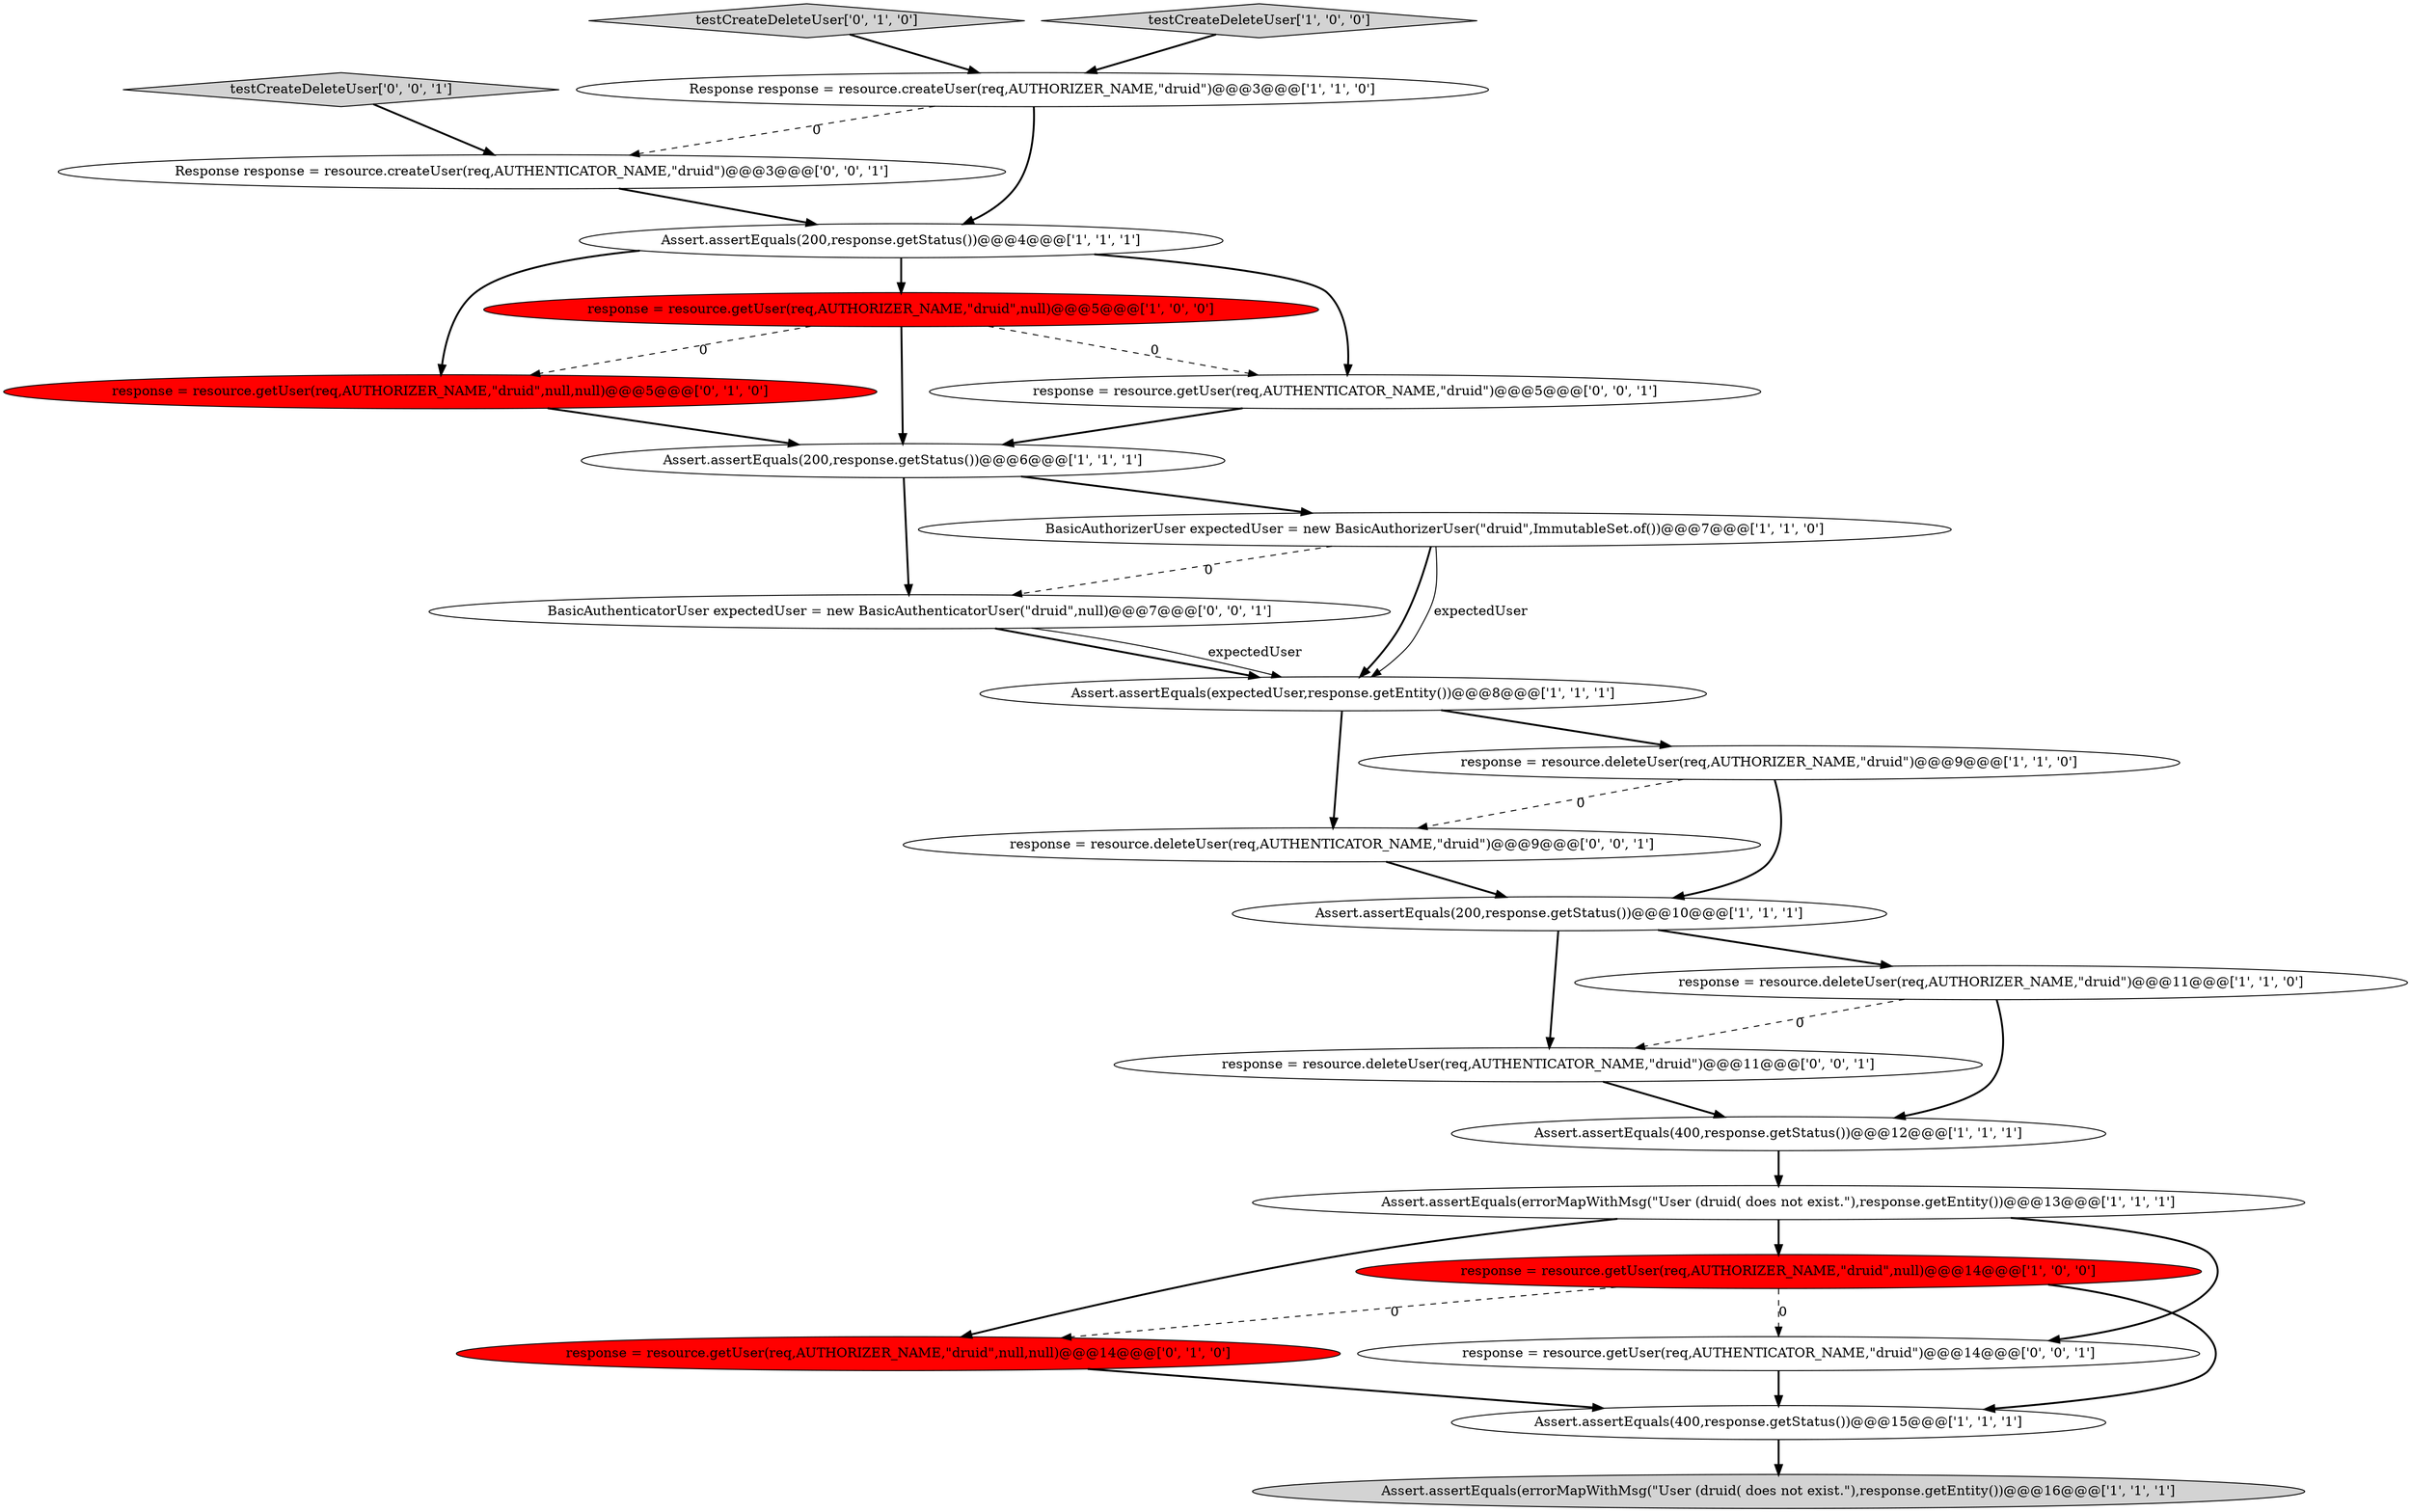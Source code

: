 digraph {
4 [style = filled, label = "response = resource.getUser(req,AUTHORIZER_NAME,\"druid\",null)@@@5@@@['1', '0', '0']", fillcolor = red, shape = ellipse image = "AAA1AAABBB1BBB"];
14 [style = filled, label = "Assert.assertEquals(400,response.getStatus())@@@15@@@['1', '1', '1']", fillcolor = white, shape = ellipse image = "AAA0AAABBB1BBB"];
21 [style = filled, label = "response = resource.deleteUser(req,AUTHENTICATOR_NAME,\"druid\")@@@11@@@['0', '0', '1']", fillcolor = white, shape = ellipse image = "AAA0AAABBB3BBB"];
17 [style = filled, label = "testCreateDeleteUser['0', '1', '0']", fillcolor = lightgray, shape = diamond image = "AAA0AAABBB2BBB"];
9 [style = filled, label = "Response response = resource.createUser(req,AUTHORIZER_NAME,\"druid\")@@@3@@@['1', '1', '0']", fillcolor = white, shape = ellipse image = "AAA0AAABBB1BBB"];
1 [style = filled, label = "Assert.assertEquals(errorMapWithMsg(\"User (druid( does not exist.\"),response.getEntity())@@@16@@@['1', '1', '1']", fillcolor = lightgray, shape = ellipse image = "AAA0AAABBB1BBB"];
23 [style = filled, label = "testCreateDeleteUser['0', '0', '1']", fillcolor = lightgray, shape = diamond image = "AAA0AAABBB3BBB"];
16 [style = filled, label = "response = resource.getUser(req,AUTHORIZER_NAME,\"druid\",null,null)@@@5@@@['0', '1', '0']", fillcolor = red, shape = ellipse image = "AAA1AAABBB2BBB"];
10 [style = filled, label = "BasicAuthorizerUser expectedUser = new BasicAuthorizerUser(\"druid\",ImmutableSet.of())@@@7@@@['1', '1', '0']", fillcolor = white, shape = ellipse image = "AAA0AAABBB1BBB"];
8 [style = filled, label = "Assert.assertEquals(400,response.getStatus())@@@12@@@['1', '1', '1']", fillcolor = white, shape = ellipse image = "AAA0AAABBB1BBB"];
15 [style = filled, label = "response = resource.getUser(req,AUTHORIZER_NAME,\"druid\",null,null)@@@14@@@['0', '1', '0']", fillcolor = red, shape = ellipse image = "AAA1AAABBB2BBB"];
7 [style = filled, label = "Assert.assertEquals(errorMapWithMsg(\"User (druid( does not exist.\"),response.getEntity())@@@13@@@['1', '1', '1']", fillcolor = white, shape = ellipse image = "AAA0AAABBB1BBB"];
18 [style = filled, label = "BasicAuthenticatorUser expectedUser = new BasicAuthenticatorUser(\"druid\",null)@@@7@@@['0', '0', '1']", fillcolor = white, shape = ellipse image = "AAA0AAABBB3BBB"];
0 [style = filled, label = "testCreateDeleteUser['1', '0', '0']", fillcolor = lightgray, shape = diamond image = "AAA0AAABBB1BBB"];
11 [style = filled, label = "response = resource.deleteUser(req,AUTHORIZER_NAME,\"druid\")@@@11@@@['1', '1', '0']", fillcolor = white, shape = ellipse image = "AAA0AAABBB1BBB"];
22 [style = filled, label = "response = resource.deleteUser(req,AUTHENTICATOR_NAME,\"druid\")@@@9@@@['0', '0', '1']", fillcolor = white, shape = ellipse image = "AAA0AAABBB3BBB"];
12 [style = filled, label = "Assert.assertEquals(200,response.getStatus())@@@4@@@['1', '1', '1']", fillcolor = white, shape = ellipse image = "AAA0AAABBB1BBB"];
5 [style = filled, label = "Assert.assertEquals(200,response.getStatus())@@@6@@@['1', '1', '1']", fillcolor = white, shape = ellipse image = "AAA0AAABBB1BBB"];
3 [style = filled, label = "Assert.assertEquals(expectedUser,response.getEntity())@@@8@@@['1', '1', '1']", fillcolor = white, shape = ellipse image = "AAA0AAABBB1BBB"];
19 [style = filled, label = "Response response = resource.createUser(req,AUTHENTICATOR_NAME,\"druid\")@@@3@@@['0', '0', '1']", fillcolor = white, shape = ellipse image = "AAA0AAABBB3BBB"];
13 [style = filled, label = "response = resource.getUser(req,AUTHORIZER_NAME,\"druid\",null)@@@14@@@['1', '0', '0']", fillcolor = red, shape = ellipse image = "AAA1AAABBB1BBB"];
24 [style = filled, label = "response = resource.getUser(req,AUTHENTICATOR_NAME,\"druid\")@@@14@@@['0', '0', '1']", fillcolor = white, shape = ellipse image = "AAA0AAABBB3BBB"];
2 [style = filled, label = "Assert.assertEquals(200,response.getStatus())@@@10@@@['1', '1', '1']", fillcolor = white, shape = ellipse image = "AAA0AAABBB1BBB"];
6 [style = filled, label = "response = resource.deleteUser(req,AUTHORIZER_NAME,\"druid\")@@@9@@@['1', '1', '0']", fillcolor = white, shape = ellipse image = "AAA0AAABBB1BBB"];
20 [style = filled, label = "response = resource.getUser(req,AUTHENTICATOR_NAME,\"druid\")@@@5@@@['0', '0', '1']", fillcolor = white, shape = ellipse image = "AAA0AAABBB3BBB"];
7->13 [style = bold, label=""];
5->10 [style = bold, label=""];
18->3 [style = bold, label=""];
0->9 [style = bold, label=""];
22->2 [style = bold, label=""];
4->16 [style = dashed, label="0"];
15->14 [style = bold, label=""];
19->12 [style = bold, label=""];
17->9 [style = bold, label=""];
21->8 [style = bold, label=""];
12->20 [style = bold, label=""];
10->3 [style = bold, label=""];
3->6 [style = bold, label=""];
12->16 [style = bold, label=""];
5->18 [style = bold, label=""];
3->22 [style = bold, label=""];
13->15 [style = dashed, label="0"];
6->22 [style = dashed, label="0"];
14->1 [style = bold, label=""];
8->7 [style = bold, label=""];
20->5 [style = bold, label=""];
24->14 [style = bold, label=""];
6->2 [style = bold, label=""];
9->19 [style = dashed, label="0"];
7->24 [style = bold, label=""];
13->24 [style = dashed, label="0"];
18->3 [style = solid, label="expectedUser"];
10->3 [style = solid, label="expectedUser"];
12->4 [style = bold, label=""];
4->20 [style = dashed, label="0"];
2->21 [style = bold, label=""];
23->19 [style = bold, label=""];
16->5 [style = bold, label=""];
11->8 [style = bold, label=""];
7->15 [style = bold, label=""];
9->12 [style = bold, label=""];
4->5 [style = bold, label=""];
13->14 [style = bold, label=""];
2->11 [style = bold, label=""];
10->18 [style = dashed, label="0"];
11->21 [style = dashed, label="0"];
}
